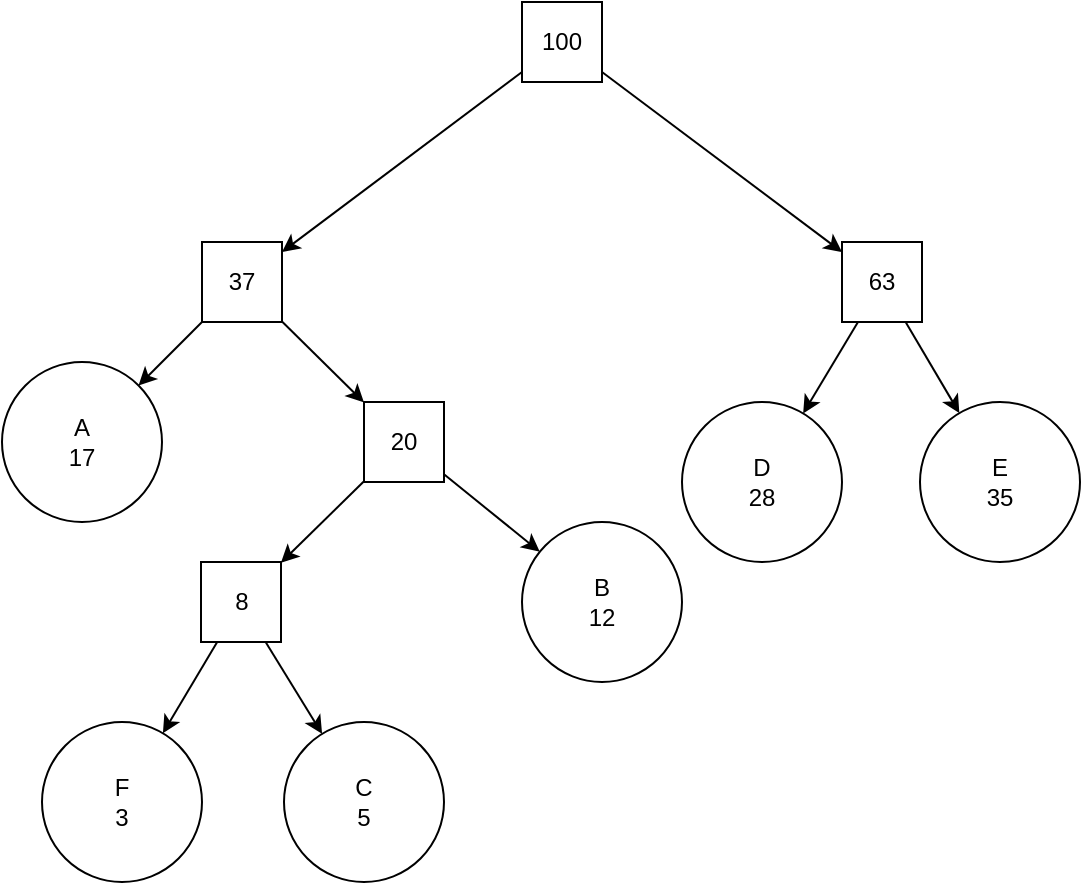 <mxfile>
    <diagram id="HMBxmcxzQ29izs4RYcAE" name="Page-1">
        <mxGraphModel dx="1230" dy="575" grid="0" gridSize="10" guides="1" tooltips="1" connect="1" arrows="1" fold="1" page="1" pageScale="1" pageWidth="827" pageHeight="1169" math="0" shadow="0">
            <root>
                <mxCell id="0"/>
                <mxCell id="1" parent="0"/>
                <mxCell id="6" style="edgeStyle=none;rounded=0;orthogonalLoop=1;jettySize=auto;html=1;" parent="1" edge="1">
                    <mxGeometry relative="1" as="geometry">
                        <mxPoint x="171.716" y="308.284" as="sourcePoint"/>
                    </mxGeometry>
                </mxCell>
                <mxCell id="11" style="edgeStyle=none;rounded=0;orthogonalLoop=1;jettySize=auto;html=1;" parent="1" edge="1">
                    <mxGeometry relative="1" as="geometry">
                        <mxPoint x="228.284" y="308.284" as="sourcePoint"/>
                    </mxGeometry>
                </mxCell>
                <mxCell id="12" style="edgeStyle=none;rounded=0;orthogonalLoop=1;jettySize=auto;html=1;" parent="1" edge="1">
                    <mxGeometry relative="1" as="geometry">
                        <mxPoint x="228.284" y="491.716" as="targetPoint"/>
                    </mxGeometry>
                </mxCell>
                <mxCell id="33" value="A&lt;br&gt;17" style="ellipse;whiteSpace=wrap;html=1;aspect=fixed;" parent="1" vertex="1">
                    <mxGeometry x="260" y="300" width="80" height="80" as="geometry"/>
                </mxCell>
                <mxCell id="34" value="B&lt;br&gt;12" style="ellipse;whiteSpace=wrap;html=1;aspect=fixed;" parent="1" vertex="1">
                    <mxGeometry x="520" y="380" width="80" height="80" as="geometry"/>
                </mxCell>
                <mxCell id="52" value="C&lt;br&gt;5" style="ellipse;whiteSpace=wrap;html=1;aspect=fixed;" parent="1" vertex="1">
                    <mxGeometry x="401" y="480" width="80" height="80" as="geometry"/>
                </mxCell>
                <mxCell id="53" value="D&lt;br&gt;28" style="ellipse;whiteSpace=wrap;html=1;aspect=fixed;" parent="1" vertex="1">
                    <mxGeometry x="600" y="320" width="80" height="80" as="geometry"/>
                </mxCell>
                <mxCell id="57" value="F&lt;br&gt;3" style="ellipse;whiteSpace=wrap;html=1;aspect=fixed;" parent="1" vertex="1">
                    <mxGeometry x="280" y="480" width="80" height="80" as="geometry"/>
                </mxCell>
                <mxCell id="70" value="E&lt;br&gt;35" style="ellipse;whiteSpace=wrap;html=1;aspect=fixed;" parent="1" vertex="1">
                    <mxGeometry x="719" y="320" width="80" height="80" as="geometry"/>
                </mxCell>
                <mxCell id="74" style="edgeStyle=none;rounded=0;orthogonalLoop=1;jettySize=auto;html=1;" parent="1" source="73" target="52" edge="1">
                    <mxGeometry relative="1" as="geometry"/>
                </mxCell>
                <mxCell id="75" style="edgeStyle=none;rounded=0;orthogonalLoop=1;jettySize=auto;html=1;" parent="1" source="73" target="57" edge="1">
                    <mxGeometry relative="1" as="geometry"/>
                </mxCell>
                <mxCell id="73" value="8" style="rounded=0;whiteSpace=wrap;html=1;" parent="1" vertex="1">
                    <mxGeometry x="359.5" y="400" width="40" height="40" as="geometry"/>
                </mxCell>
                <mxCell id="77" style="edgeStyle=none;rounded=0;orthogonalLoop=1;jettySize=auto;html=1;" parent="1" source="76" target="34" edge="1">
                    <mxGeometry relative="1" as="geometry"/>
                </mxCell>
                <mxCell id="78" style="edgeStyle=none;rounded=0;orthogonalLoop=1;jettySize=auto;html=1;" parent="1" source="76" target="73" edge="1">
                    <mxGeometry relative="1" as="geometry"/>
                </mxCell>
                <mxCell id="76" value="20" style="rounded=0;whiteSpace=wrap;html=1;" parent="1" vertex="1">
                    <mxGeometry x="441" y="320" width="40" height="40" as="geometry"/>
                </mxCell>
                <mxCell id="80" style="edgeStyle=none;rounded=0;orthogonalLoop=1;jettySize=auto;html=1;" parent="1" source="79" target="33" edge="1">
                    <mxGeometry relative="1" as="geometry"/>
                </mxCell>
                <mxCell id="81" style="edgeStyle=none;rounded=0;orthogonalLoop=1;jettySize=auto;html=1;" parent="1" source="79" target="76" edge="1">
                    <mxGeometry relative="1" as="geometry"/>
                </mxCell>
                <mxCell id="79" value="37" style="rounded=0;whiteSpace=wrap;html=1;" parent="1" vertex="1">
                    <mxGeometry x="360" y="240" width="40" height="40" as="geometry"/>
                </mxCell>
                <mxCell id="91" style="edgeStyle=none;rounded=0;orthogonalLoop=1;jettySize=auto;html=1;" edge="1" parent="1" source="85" target="79">
                    <mxGeometry relative="1" as="geometry"/>
                </mxCell>
                <mxCell id="92" style="edgeStyle=none;rounded=0;orthogonalLoop=1;jettySize=auto;html=1;" edge="1" parent="1" source="85" target="87">
                    <mxGeometry relative="1" as="geometry"/>
                </mxCell>
                <mxCell id="85" value="100" style="rounded=0;whiteSpace=wrap;html=1;" parent="1" vertex="1">
                    <mxGeometry x="520" y="120" width="40" height="40" as="geometry"/>
                </mxCell>
                <mxCell id="89" style="rounded=0;orthogonalLoop=1;jettySize=auto;html=1;" edge="1" parent="1" source="87" target="53">
                    <mxGeometry relative="1" as="geometry"/>
                </mxCell>
                <mxCell id="90" style="edgeStyle=none;rounded=0;orthogonalLoop=1;jettySize=auto;html=1;" edge="1" parent="1" source="87" target="70">
                    <mxGeometry relative="1" as="geometry"/>
                </mxCell>
                <mxCell id="87" value="63" style="rounded=0;whiteSpace=wrap;html=1;" vertex="1" parent="1">
                    <mxGeometry x="680" y="240" width="40" height="40" as="geometry"/>
                </mxCell>
            </root>
        </mxGraphModel>
    </diagram>
</mxfile>